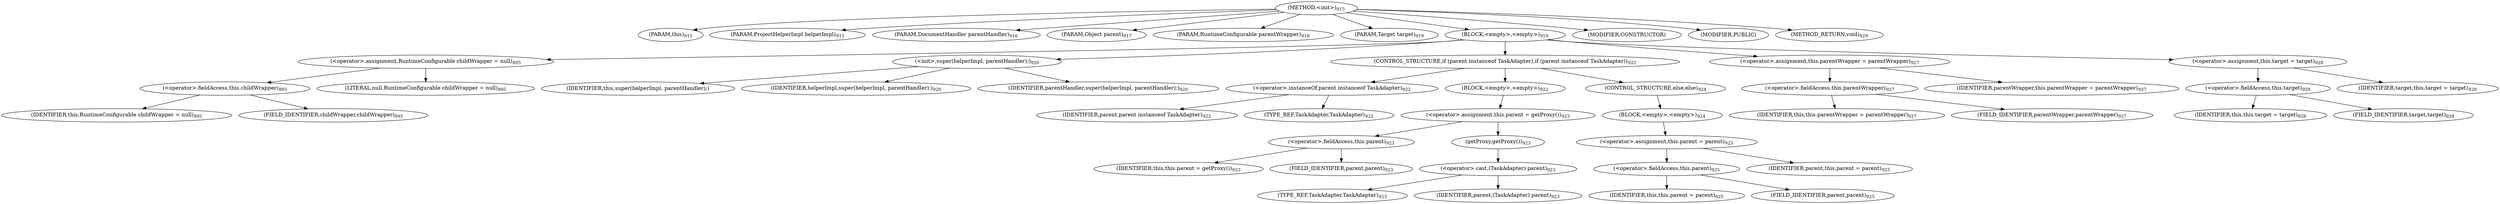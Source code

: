digraph "&lt;init&gt;" {  
"1888" [label = <(METHOD,&lt;init&gt;)<SUB>915</SUB>> ]
"97" [label = <(PARAM,this)<SUB>915</SUB>> ]
"1889" [label = <(PARAM,ProjectHelperImpl helperImpl)<SUB>915</SUB>> ]
"1890" [label = <(PARAM,DocumentHandler parentHandler)<SUB>916</SUB>> ]
"1891" [label = <(PARAM,Object parent)<SUB>917</SUB>> ]
"1892" [label = <(PARAM,RuntimeConfigurable parentWrapper)<SUB>918</SUB>> ]
"1893" [label = <(PARAM,Target target)<SUB>919</SUB>> ]
"1894" [label = <(BLOCK,&lt;empty&gt;,&lt;empty&gt;)<SUB>919</SUB>> ]
"1895" [label = <(&lt;operator&gt;.assignment,RuntimeConfigurable childWrapper = null)<SUB>895</SUB>> ]
"1896" [label = <(&lt;operator&gt;.fieldAccess,this.childWrapper)<SUB>895</SUB>> ]
"1897" [label = <(IDENTIFIER,this,RuntimeConfigurable childWrapper = null)<SUB>895</SUB>> ]
"1898" [label = <(FIELD_IDENTIFIER,childWrapper,childWrapper)<SUB>895</SUB>> ]
"1899" [label = <(LITERAL,null,RuntimeConfigurable childWrapper = null)<SUB>895</SUB>> ]
"1900" [label = <(&lt;init&gt;,super(helperImpl, parentHandler);)<SUB>920</SUB>> ]
"96" [label = <(IDENTIFIER,this,super(helperImpl, parentHandler);)> ]
"1901" [label = <(IDENTIFIER,helperImpl,super(helperImpl, parentHandler);)<SUB>920</SUB>> ]
"1902" [label = <(IDENTIFIER,parentHandler,super(helperImpl, parentHandler);)<SUB>920</SUB>> ]
"1903" [label = <(CONTROL_STRUCTURE,if (parent instanceof TaskAdapter),if (parent instanceof TaskAdapter))<SUB>922</SUB>> ]
"1904" [label = <(&lt;operator&gt;.instanceOf,parent instanceof TaskAdapter)<SUB>922</SUB>> ]
"1905" [label = <(IDENTIFIER,parent,parent instanceof TaskAdapter)<SUB>922</SUB>> ]
"1906" [label = <(TYPE_REF,TaskAdapter,TaskAdapter)<SUB>922</SUB>> ]
"1907" [label = <(BLOCK,&lt;empty&gt;,&lt;empty&gt;)<SUB>922</SUB>> ]
"1908" [label = <(&lt;operator&gt;.assignment,this.parent = getProxy())<SUB>923</SUB>> ]
"1909" [label = <(&lt;operator&gt;.fieldAccess,this.parent)<SUB>923</SUB>> ]
"98" [label = <(IDENTIFIER,this,this.parent = getProxy())<SUB>923</SUB>> ]
"1910" [label = <(FIELD_IDENTIFIER,parent,parent)<SUB>923</SUB>> ]
"1911" [label = <(getProxy,getProxy())<SUB>923</SUB>> ]
"1912" [label = <(&lt;operator&gt;.cast,(TaskAdapter) parent)<SUB>923</SUB>> ]
"1913" [label = <(TYPE_REF,TaskAdapter,TaskAdapter)<SUB>923</SUB>> ]
"1914" [label = <(IDENTIFIER,parent,(TaskAdapter) parent)<SUB>923</SUB>> ]
"1915" [label = <(CONTROL_STRUCTURE,else,else)<SUB>924</SUB>> ]
"1916" [label = <(BLOCK,&lt;empty&gt;,&lt;empty&gt;)<SUB>924</SUB>> ]
"1917" [label = <(&lt;operator&gt;.assignment,this.parent = parent)<SUB>925</SUB>> ]
"1918" [label = <(&lt;operator&gt;.fieldAccess,this.parent)<SUB>925</SUB>> ]
"99" [label = <(IDENTIFIER,this,this.parent = parent)<SUB>925</SUB>> ]
"1919" [label = <(FIELD_IDENTIFIER,parent,parent)<SUB>925</SUB>> ]
"1920" [label = <(IDENTIFIER,parent,this.parent = parent)<SUB>925</SUB>> ]
"1921" [label = <(&lt;operator&gt;.assignment,this.parentWrapper = parentWrapper)<SUB>927</SUB>> ]
"1922" [label = <(&lt;operator&gt;.fieldAccess,this.parentWrapper)<SUB>927</SUB>> ]
"100" [label = <(IDENTIFIER,this,this.parentWrapper = parentWrapper)<SUB>927</SUB>> ]
"1923" [label = <(FIELD_IDENTIFIER,parentWrapper,parentWrapper)<SUB>927</SUB>> ]
"1924" [label = <(IDENTIFIER,parentWrapper,this.parentWrapper = parentWrapper)<SUB>927</SUB>> ]
"1925" [label = <(&lt;operator&gt;.assignment,this.target = target)<SUB>928</SUB>> ]
"1926" [label = <(&lt;operator&gt;.fieldAccess,this.target)<SUB>928</SUB>> ]
"101" [label = <(IDENTIFIER,this,this.target = target)<SUB>928</SUB>> ]
"1927" [label = <(FIELD_IDENTIFIER,target,target)<SUB>928</SUB>> ]
"1928" [label = <(IDENTIFIER,target,this.target = target)<SUB>928</SUB>> ]
"1929" [label = <(MODIFIER,CONSTRUCTOR)> ]
"1930" [label = <(MODIFIER,PUBLIC)> ]
"1931" [label = <(METHOD_RETURN,void)<SUB>929</SUB>> ]
  "1888" -> "97" 
  "1888" -> "1889" 
  "1888" -> "1890" 
  "1888" -> "1891" 
  "1888" -> "1892" 
  "1888" -> "1893" 
  "1888" -> "1894" 
  "1888" -> "1929" 
  "1888" -> "1930" 
  "1888" -> "1931" 
  "1894" -> "1895" 
  "1894" -> "1900" 
  "1894" -> "1903" 
  "1894" -> "1921" 
  "1894" -> "1925" 
  "1895" -> "1896" 
  "1895" -> "1899" 
  "1896" -> "1897" 
  "1896" -> "1898" 
  "1900" -> "96" 
  "1900" -> "1901" 
  "1900" -> "1902" 
  "1903" -> "1904" 
  "1903" -> "1907" 
  "1903" -> "1915" 
  "1904" -> "1905" 
  "1904" -> "1906" 
  "1907" -> "1908" 
  "1908" -> "1909" 
  "1908" -> "1911" 
  "1909" -> "98" 
  "1909" -> "1910" 
  "1911" -> "1912" 
  "1912" -> "1913" 
  "1912" -> "1914" 
  "1915" -> "1916" 
  "1916" -> "1917" 
  "1917" -> "1918" 
  "1917" -> "1920" 
  "1918" -> "99" 
  "1918" -> "1919" 
  "1921" -> "1922" 
  "1921" -> "1924" 
  "1922" -> "100" 
  "1922" -> "1923" 
  "1925" -> "1926" 
  "1925" -> "1928" 
  "1926" -> "101" 
  "1926" -> "1927" 
}
